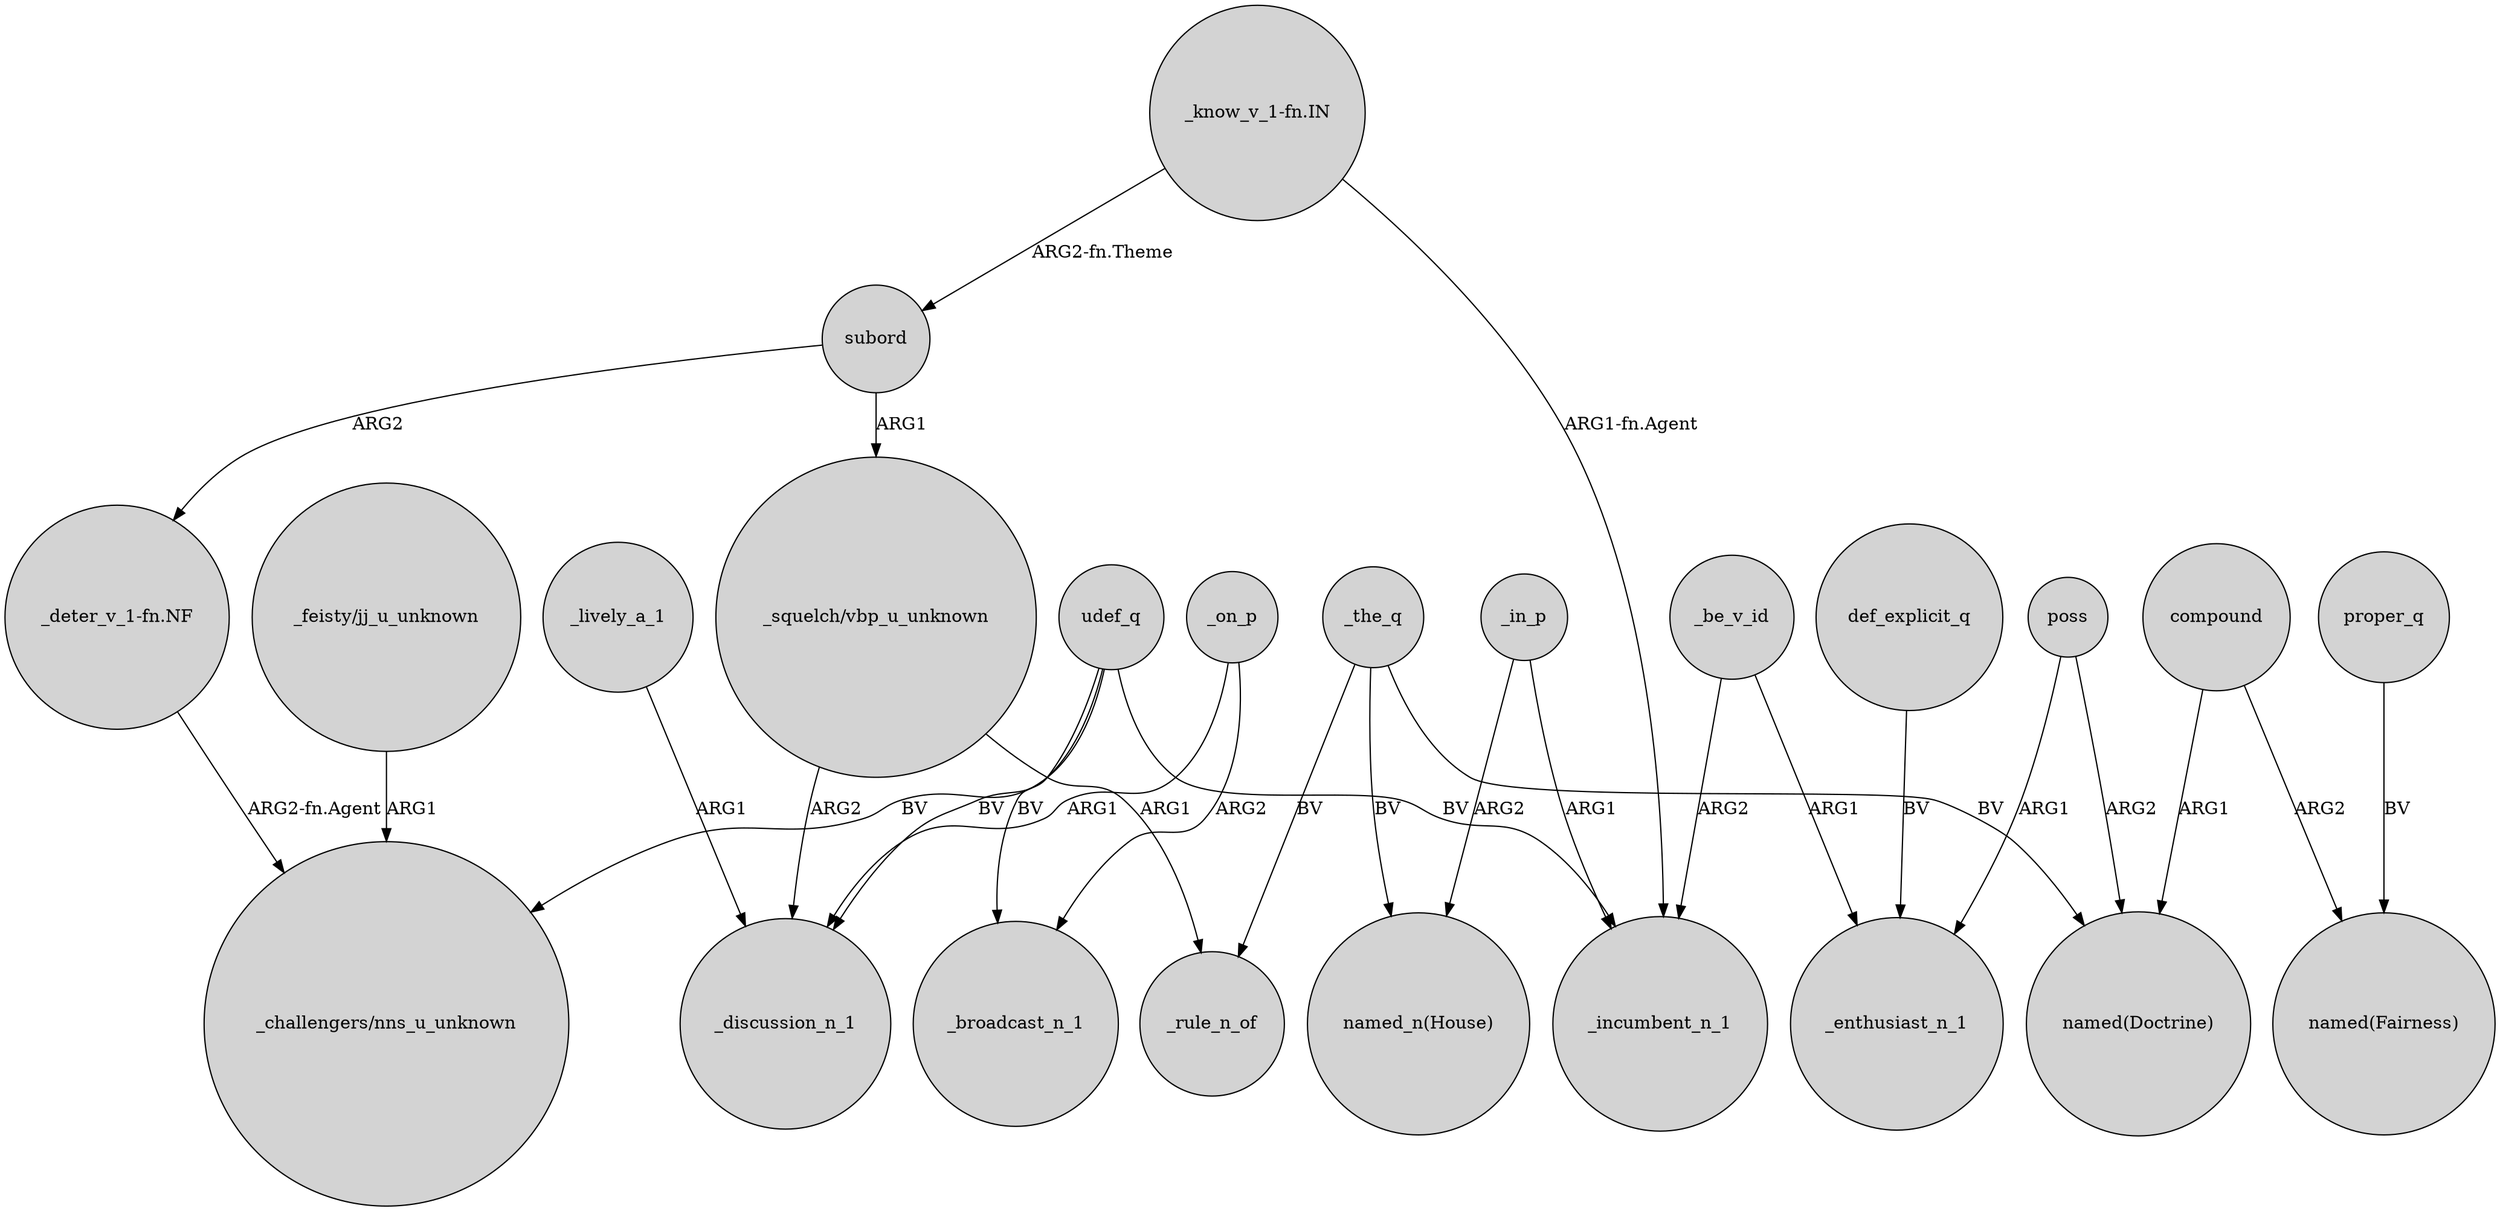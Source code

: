 digraph {
	node [shape=circle style=filled]
	udef_q -> "_challengers/nns_u_unknown" [label=BV]
	_be_v_id -> _enthusiast_n_1 [label=ARG1]
	"_deter_v_1-fn.NF" -> "_challengers/nns_u_unknown" [label="ARG2-fn.Agent"]
	compound -> "named(Fairness)" [label=ARG2]
	udef_q -> _discussion_n_1 [label=BV]
	"_squelch/vbp_u_unknown" -> _rule_n_of [label=ARG1]
	_the_q -> "named_n(House)" [label=BV]
	"_squelch/vbp_u_unknown" -> _discussion_n_1 [label=ARG2]
	compound -> "named(Doctrine)" [label=ARG1]
	poss -> "named(Doctrine)" [label=ARG2]
	_in_p -> _incumbent_n_1 [label=ARG1]
	_on_p -> _discussion_n_1 [label=ARG1]
	"_feisty/jj_u_unknown" -> "_challengers/nns_u_unknown" [label=ARG1]
	_on_p -> _broadcast_n_1 [label=ARG2]
	"_know_v_1-fn.IN" -> subord [label="ARG2-fn.Theme"]
	subord -> "_squelch/vbp_u_unknown" [label=ARG1]
	_lively_a_1 -> _discussion_n_1 [label=ARG1]
	subord -> "_deter_v_1-fn.NF" [label=ARG2]
	_the_q -> _rule_n_of [label=BV]
	udef_q -> _incumbent_n_1 [label=BV]
	udef_q -> _broadcast_n_1 [label=BV]
	proper_q -> "named(Fairness)" [label=BV]
	_be_v_id -> _incumbent_n_1 [label=ARG2]
	_in_p -> "named_n(House)" [label=ARG2]
	"_know_v_1-fn.IN" -> _incumbent_n_1 [label="ARG1-fn.Agent"]
	_the_q -> "named(Doctrine)" [label=BV]
	def_explicit_q -> _enthusiast_n_1 [label=BV]
	poss -> _enthusiast_n_1 [label=ARG1]
}
